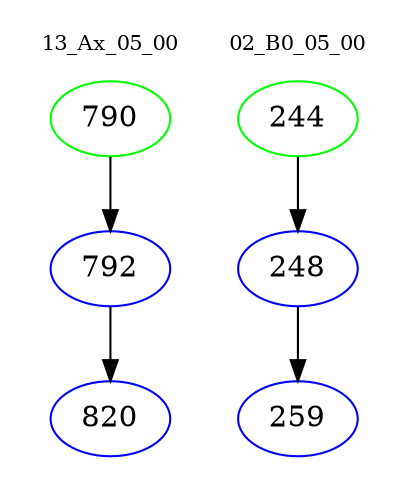 digraph{
subgraph cluster_0 {
color = white
label = "13_Ax_05_00";
fontsize=10;
T0_790 [label="790", color="green"]
T0_790 -> T0_792 [color="black"]
T0_792 [label="792", color="blue"]
T0_792 -> T0_820 [color="black"]
T0_820 [label="820", color="blue"]
}
subgraph cluster_1 {
color = white
label = "02_B0_05_00";
fontsize=10;
T1_244 [label="244", color="green"]
T1_244 -> T1_248 [color="black"]
T1_248 [label="248", color="blue"]
T1_248 -> T1_259 [color="black"]
T1_259 [label="259", color="blue"]
}
}
